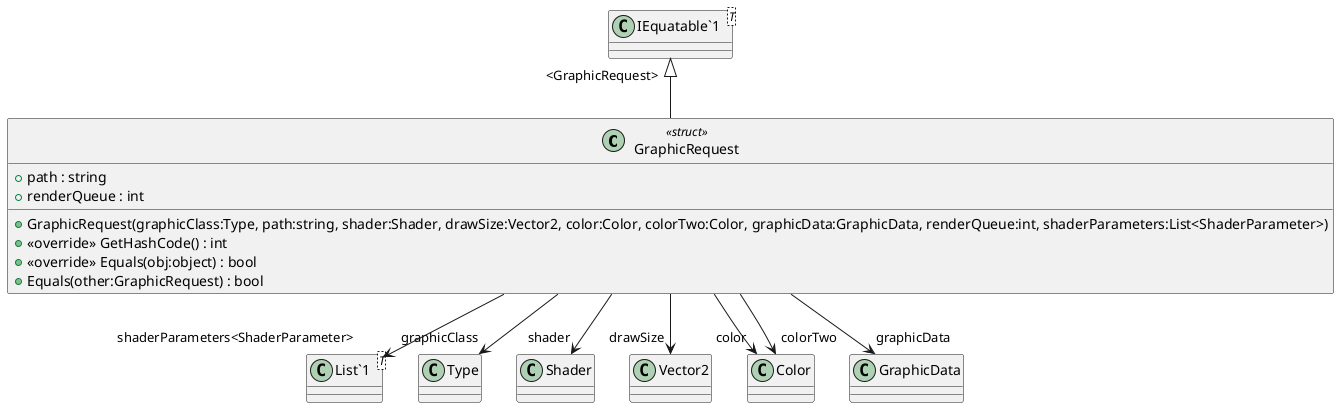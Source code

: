 @startuml
class GraphicRequest <<struct>> {
    + path : string
    + renderQueue : int
    + GraphicRequest(graphicClass:Type, path:string, shader:Shader, drawSize:Vector2, color:Color, colorTwo:Color, graphicData:GraphicData, renderQueue:int, shaderParameters:List<ShaderParameter>)
    + <<override>> GetHashCode() : int
    + <<override>> Equals(obj:object) : bool
    + Equals(other:GraphicRequest) : bool
}
class "IEquatable`1"<T> {
}
class "List`1"<T> {
}
"IEquatable`1" "<GraphicRequest>" <|-- GraphicRequest
GraphicRequest --> "graphicClass" Type
GraphicRequest --> "shader" Shader
GraphicRequest --> "drawSize" Vector2
GraphicRequest --> "color" Color
GraphicRequest --> "colorTwo" Color
GraphicRequest --> "graphicData" GraphicData
GraphicRequest --> "shaderParameters<ShaderParameter>" "List`1"
@enduml
